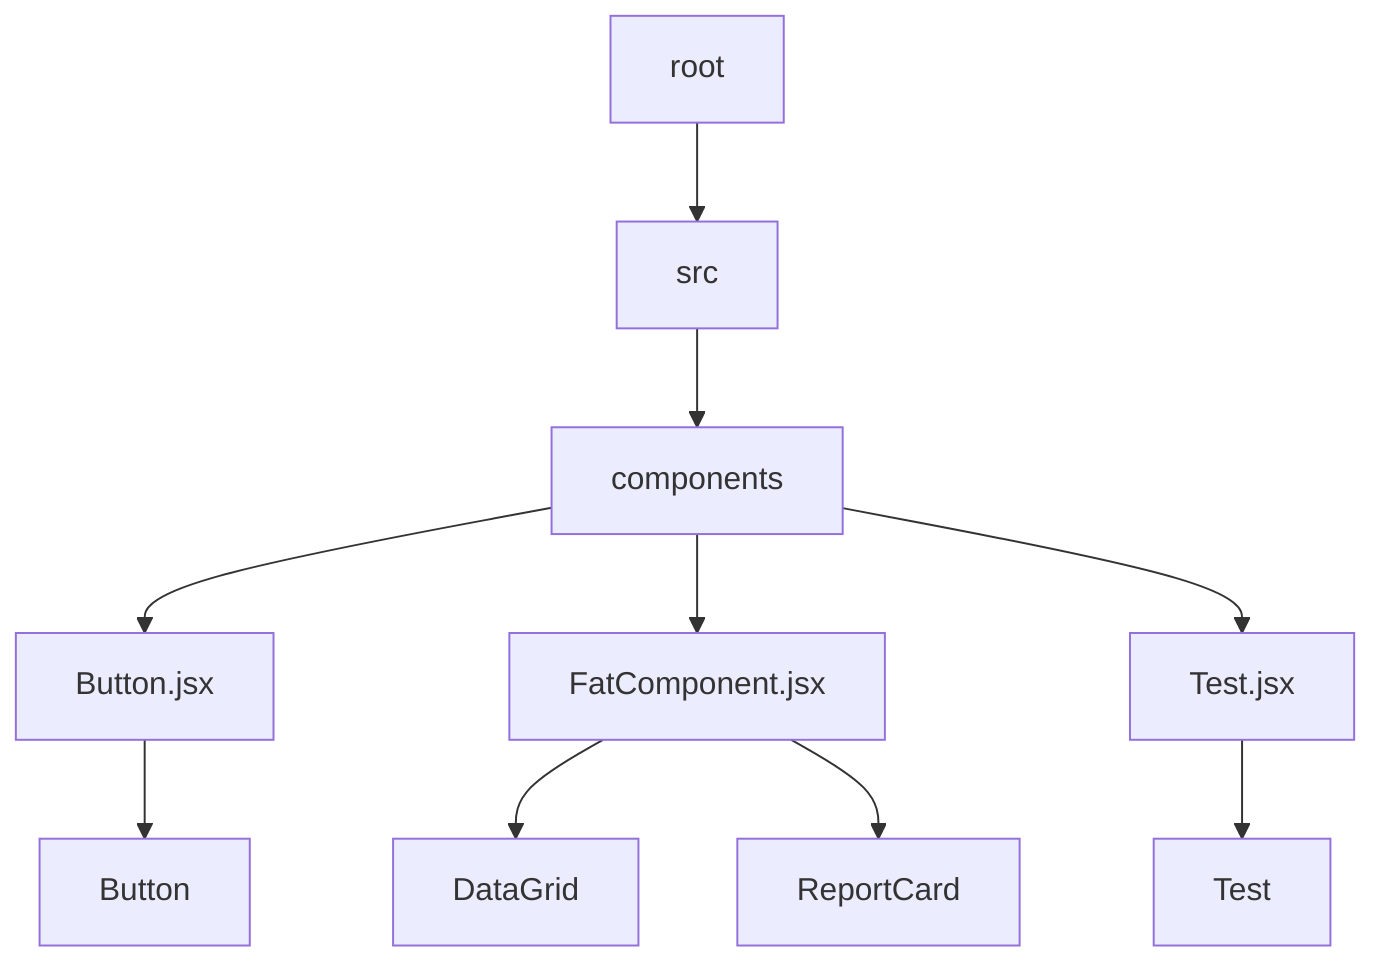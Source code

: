 graph TD
root-->src
src-->components
components-->Button.jsx
Button.jsx-->Button
components-->FatComponent.jsx
FatComponent.jsx-->DataGrid
FatComponent.jsx-->ReportCard
components-->Test.jsx
Test.jsx-->Test